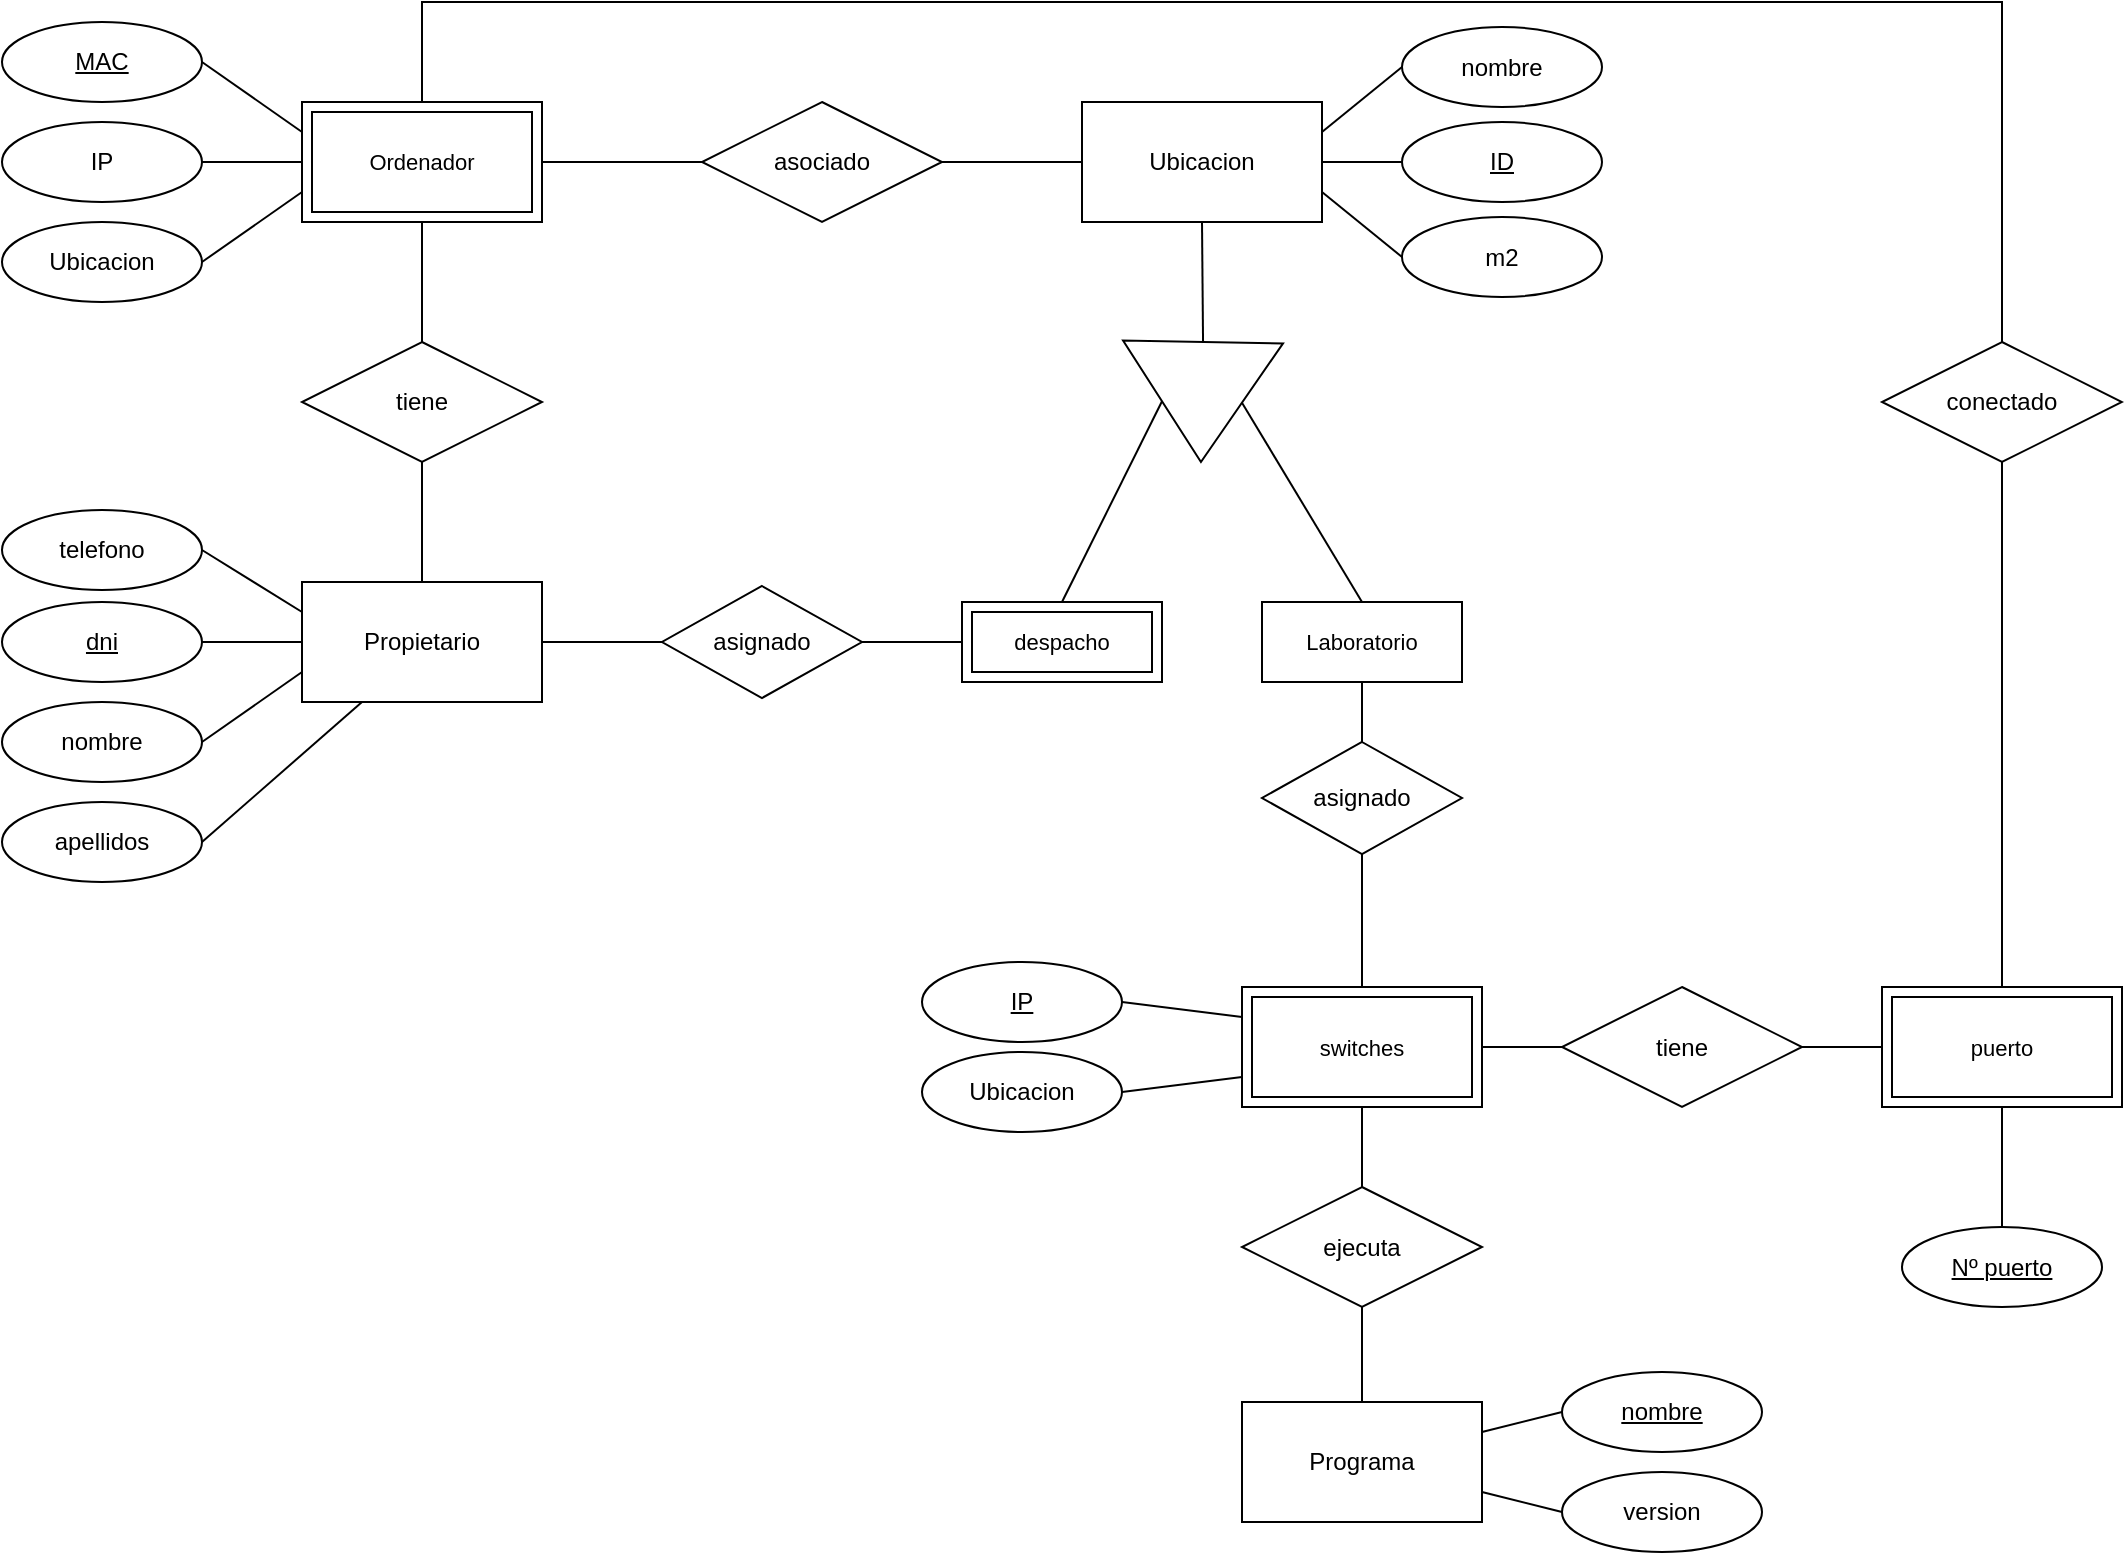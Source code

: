<mxfile version="24.7.17">
  <diagram name="Página-1" id="noUkz6k109aQCXmaE0m5">
    <mxGraphModel dx="956" dy="509" grid="1" gridSize="10" guides="1" tooltips="1" connect="1" arrows="1" fold="1" page="1" pageScale="1" pageWidth="1169" pageHeight="827" math="0" shadow="0">
      <root>
        <mxCell id="0" />
        <mxCell id="1" parent="0" />
        <mxCell id="3J6eTheVK9Li7ozeEWp2-38" style="edgeStyle=none;shape=connector;rounded=0;orthogonalLoop=1;jettySize=auto;html=1;exitX=1;exitY=0.5;exitDx=0;exitDy=0;entryX=0;entryY=0.5;entryDx=0;entryDy=0;strokeColor=default;align=center;verticalAlign=middle;fontFamily=Helvetica;fontSize=11;fontColor=default;labelBackgroundColor=default;endArrow=none;endFill=0;" edge="1" parent="1" source="3J6eTheVK9Li7ozeEWp2-2" target="3J6eTheVK9Li7ozeEWp2-8">
          <mxGeometry relative="1" as="geometry" />
        </mxCell>
        <mxCell id="3J6eTheVK9Li7ozeEWp2-2" value="dni" style="ellipse;whiteSpace=wrap;html=1;align=center;fontStyle=4;" vertex="1" parent="1">
          <mxGeometry x="40" y="330" width="100" height="40" as="geometry" />
        </mxCell>
        <mxCell id="3J6eTheVK9Li7ozeEWp2-39" style="edgeStyle=none;shape=connector;rounded=0;orthogonalLoop=1;jettySize=auto;html=1;exitX=1;exitY=0.5;exitDx=0;exitDy=0;entryX=0;entryY=0.75;entryDx=0;entryDy=0;strokeColor=default;align=center;verticalAlign=middle;fontFamily=Helvetica;fontSize=11;fontColor=default;labelBackgroundColor=default;endArrow=none;endFill=0;" edge="1" parent="1" source="3J6eTheVK9Li7ozeEWp2-3" target="3J6eTheVK9Li7ozeEWp2-8">
          <mxGeometry relative="1" as="geometry" />
        </mxCell>
        <mxCell id="3J6eTheVK9Li7ozeEWp2-3" value="nombre" style="ellipse;whiteSpace=wrap;html=1;align=center;" vertex="1" parent="1">
          <mxGeometry x="40" y="380" width="100" height="40" as="geometry" />
        </mxCell>
        <mxCell id="3J6eTheVK9Li7ozeEWp2-10" style="edgeStyle=none;shape=connector;rounded=0;orthogonalLoop=1;jettySize=auto;html=1;exitX=0;exitY=0.5;exitDx=0;exitDy=0;entryX=1;entryY=0.5;entryDx=0;entryDy=0;strokeColor=default;align=center;verticalAlign=middle;fontFamily=Helvetica;fontSize=11;fontColor=default;labelBackgroundColor=default;endArrow=none;endFill=0;" edge="1" parent="1" source="3J6eTheVK9Li7ozeEWp2-4" target="3J6eTheVK9Li7ozeEWp2-5">
          <mxGeometry relative="1" as="geometry" />
        </mxCell>
        <mxCell id="3J6eTheVK9Li7ozeEWp2-53" style="edgeStyle=none;shape=connector;rounded=0;orthogonalLoop=1;jettySize=auto;html=1;exitX=1;exitY=0.5;exitDx=0;exitDy=0;entryX=0;entryY=0.5;entryDx=0;entryDy=0;strokeColor=default;align=center;verticalAlign=middle;fontFamily=Helvetica;fontSize=11;fontColor=default;labelBackgroundColor=default;endArrow=none;endFill=0;" edge="1" parent="1" source="3J6eTheVK9Li7ozeEWp2-4" target="3J6eTheVK9Li7ozeEWp2-52">
          <mxGeometry relative="1" as="geometry" />
        </mxCell>
        <mxCell id="3J6eTheVK9Li7ozeEWp2-4" value="asociado" style="shape=rhombus;perimeter=rhombusPerimeter;whiteSpace=wrap;html=1;align=center;" vertex="1" parent="1">
          <mxGeometry x="390" y="80" width="120" height="60" as="geometry" />
        </mxCell>
        <mxCell id="3J6eTheVK9Li7ozeEWp2-11" style="edgeStyle=none;shape=connector;rounded=0;orthogonalLoop=1;jettySize=auto;html=1;exitX=0.5;exitY=1;exitDx=0;exitDy=0;entryX=0.5;entryY=0;entryDx=0;entryDy=0;strokeColor=default;align=center;verticalAlign=middle;fontFamily=Helvetica;fontSize=11;fontColor=default;labelBackgroundColor=default;endArrow=none;endFill=0;" edge="1" parent="1" source="3J6eTheVK9Li7ozeEWp2-5" target="3J6eTheVK9Li7ozeEWp2-7">
          <mxGeometry relative="1" as="geometry" />
        </mxCell>
        <mxCell id="3J6eTheVK9Li7ozeEWp2-5" value="Ordenador" style="shape=ext;margin=3;double=1;whiteSpace=wrap;html=1;align=center;fontFamily=Helvetica;fontSize=11;fontColor=default;labelBackgroundColor=default;" vertex="1" parent="1">
          <mxGeometry x="190" y="80" width="120" height="60" as="geometry" />
        </mxCell>
        <mxCell id="3J6eTheVK9Li7ozeEWp2-32" style="edgeStyle=none;shape=connector;rounded=0;orthogonalLoop=1;jettySize=auto;html=1;exitX=0.5;exitY=1;exitDx=0;exitDy=0;entryX=0.5;entryY=0;entryDx=0;entryDy=0;strokeColor=default;align=center;verticalAlign=middle;fontFamily=Helvetica;fontSize=11;fontColor=default;labelBackgroundColor=default;endArrow=none;endFill=0;" edge="1" parent="1" source="3J6eTheVK9Li7ozeEWp2-6" target="3J6eTheVK9Li7ozeEWp2-31">
          <mxGeometry relative="1" as="geometry" />
        </mxCell>
        <mxCell id="3J6eTheVK9Li7ozeEWp2-6" value="switches" style="shape=ext;margin=3;double=1;whiteSpace=wrap;html=1;align=center;fontFamily=Helvetica;fontSize=11;fontColor=default;labelBackgroundColor=default;" vertex="1" parent="1">
          <mxGeometry x="660" y="522.5" width="120" height="60" as="geometry" />
        </mxCell>
        <mxCell id="3J6eTheVK9Li7ozeEWp2-12" style="edgeStyle=none;shape=connector;rounded=0;orthogonalLoop=1;jettySize=auto;html=1;exitX=0.5;exitY=1;exitDx=0;exitDy=0;strokeColor=default;align=center;verticalAlign=middle;fontFamily=Helvetica;fontSize=11;fontColor=default;labelBackgroundColor=default;endArrow=none;endFill=0;" edge="1" parent="1" source="3J6eTheVK9Li7ozeEWp2-7" target="3J6eTheVK9Li7ozeEWp2-8">
          <mxGeometry relative="1" as="geometry" />
        </mxCell>
        <mxCell id="3J6eTheVK9Li7ozeEWp2-7" value="tiene" style="shape=rhombus;perimeter=rhombusPerimeter;whiteSpace=wrap;html=1;align=center;" vertex="1" parent="1">
          <mxGeometry x="190" y="200" width="120" height="60" as="geometry" />
        </mxCell>
        <mxCell id="3J6eTheVK9Li7ozeEWp2-8" value="Propietario" style="rounded=0;whiteSpace=wrap;html=1;" vertex="1" parent="1">
          <mxGeometry x="190" y="320" width="120" height="60" as="geometry" />
        </mxCell>
        <mxCell id="3J6eTheVK9Li7ozeEWp2-35" style="edgeStyle=none;shape=connector;rounded=0;orthogonalLoop=1;jettySize=auto;html=1;exitX=1;exitY=0.5;exitDx=0;exitDy=0;entryX=0;entryY=0.25;entryDx=0;entryDy=0;strokeColor=default;align=center;verticalAlign=middle;fontFamily=Helvetica;fontSize=11;fontColor=default;labelBackgroundColor=default;endArrow=none;endFill=0;" edge="1" parent="1" source="3J6eTheVK9Li7ozeEWp2-13" target="3J6eTheVK9Li7ozeEWp2-5">
          <mxGeometry relative="1" as="geometry" />
        </mxCell>
        <mxCell id="3J6eTheVK9Li7ozeEWp2-13" value="MAC" style="ellipse;whiteSpace=wrap;html=1;align=center;fontStyle=4;" vertex="1" parent="1">
          <mxGeometry x="40" y="40" width="100" height="40" as="geometry" />
        </mxCell>
        <mxCell id="3J6eTheVK9Li7ozeEWp2-21" style="edgeStyle=none;shape=connector;rounded=0;orthogonalLoop=1;jettySize=auto;html=1;exitX=1;exitY=0.5;exitDx=0;exitDy=0;entryX=0;entryY=0.5;entryDx=0;entryDy=0;strokeColor=default;align=center;verticalAlign=middle;fontFamily=Helvetica;fontSize=11;fontColor=default;labelBackgroundColor=default;endArrow=none;endFill=0;" edge="1" parent="1" source="3J6eTheVK9Li7ozeEWp2-14" target="3J6eTheVK9Li7ozeEWp2-5">
          <mxGeometry relative="1" as="geometry" />
        </mxCell>
        <mxCell id="3J6eTheVK9Li7ozeEWp2-14" value="IP" style="ellipse;whiteSpace=wrap;html=1;align=center;" vertex="1" parent="1">
          <mxGeometry x="40" y="90" width="100" height="40" as="geometry" />
        </mxCell>
        <mxCell id="3J6eTheVK9Li7ozeEWp2-26" style="edgeStyle=none;shape=connector;rounded=0;orthogonalLoop=1;jettySize=auto;html=1;exitX=0;exitY=0.5;exitDx=0;exitDy=0;entryX=1;entryY=0.25;entryDx=0;entryDy=0;strokeColor=default;align=center;verticalAlign=middle;fontFamily=Helvetica;fontSize=11;fontColor=default;labelBackgroundColor=default;endArrow=none;endFill=0;" edge="1" parent="1" source="3J6eTheVK9Li7ozeEWp2-15" target="3J6eTheVK9Li7ozeEWp2-24">
          <mxGeometry relative="1" as="geometry" />
        </mxCell>
        <mxCell id="3J6eTheVK9Li7ozeEWp2-15" value="nombre" style="ellipse;whiteSpace=wrap;html=1;align=center;fontStyle=4;" vertex="1" parent="1">
          <mxGeometry x="820" y="715" width="100" height="40" as="geometry" />
        </mxCell>
        <mxCell id="3J6eTheVK9Li7ozeEWp2-16" value="version" style="ellipse;whiteSpace=wrap;html=1;align=center;" vertex="1" parent="1">
          <mxGeometry x="820" y="765" width="100" height="40" as="geometry" />
        </mxCell>
        <mxCell id="3J6eTheVK9Li7ozeEWp2-40" style="edgeStyle=none;shape=connector;rounded=0;orthogonalLoop=1;jettySize=auto;html=1;exitX=1;exitY=0.5;exitDx=0;exitDy=0;entryX=0.25;entryY=1;entryDx=0;entryDy=0;strokeColor=default;align=center;verticalAlign=middle;fontFamily=Helvetica;fontSize=11;fontColor=default;labelBackgroundColor=default;endArrow=none;endFill=0;" edge="1" parent="1" source="3J6eTheVK9Li7ozeEWp2-17" target="3J6eTheVK9Li7ozeEWp2-8">
          <mxGeometry relative="1" as="geometry" />
        </mxCell>
        <mxCell id="3J6eTheVK9Li7ozeEWp2-17" value="apellidos" style="ellipse;whiteSpace=wrap;html=1;align=center;" vertex="1" parent="1">
          <mxGeometry x="40" y="430" width="100" height="40" as="geometry" />
        </mxCell>
        <mxCell id="3J6eTheVK9Li7ozeEWp2-37" style="edgeStyle=none;shape=connector;rounded=0;orthogonalLoop=1;jettySize=auto;html=1;exitX=1;exitY=0.5;exitDx=0;exitDy=0;entryX=0;entryY=0.25;entryDx=0;entryDy=0;strokeColor=default;align=center;verticalAlign=middle;fontFamily=Helvetica;fontSize=11;fontColor=default;labelBackgroundColor=default;endArrow=none;endFill=0;" edge="1" parent="1" source="3J6eTheVK9Li7ozeEWp2-18" target="3J6eTheVK9Li7ozeEWp2-8">
          <mxGeometry relative="1" as="geometry" />
        </mxCell>
        <mxCell id="3J6eTheVK9Li7ozeEWp2-18" value="telefono" style="ellipse;whiteSpace=wrap;html=1;align=center;" vertex="1" parent="1">
          <mxGeometry x="40" y="284" width="100" height="40" as="geometry" />
        </mxCell>
        <mxCell id="3J6eTheVK9Li7ozeEWp2-34" style="edgeStyle=none;shape=connector;rounded=0;orthogonalLoop=1;jettySize=auto;html=1;exitX=1;exitY=0.5;exitDx=0;exitDy=0;entryX=0;entryY=0.75;entryDx=0;entryDy=0;strokeColor=default;align=center;verticalAlign=middle;fontFamily=Helvetica;fontSize=11;fontColor=default;labelBackgroundColor=default;endArrow=none;endFill=0;" edge="1" parent="1" source="3J6eTheVK9Li7ozeEWp2-20" target="3J6eTheVK9Li7ozeEWp2-5">
          <mxGeometry relative="1" as="geometry" />
        </mxCell>
        <mxCell id="3J6eTheVK9Li7ozeEWp2-20" value="Ubicacion" style="ellipse;whiteSpace=wrap;html=1;align=center;" vertex="1" parent="1">
          <mxGeometry x="40" y="140" width="100" height="40" as="geometry" />
        </mxCell>
        <mxCell id="3J6eTheVK9Li7ozeEWp2-75" style="edgeStyle=none;shape=connector;rounded=0;orthogonalLoop=1;jettySize=auto;html=1;exitX=1;exitY=0.5;exitDx=0;exitDy=0;entryX=0;entryY=0.25;entryDx=0;entryDy=0;strokeColor=default;align=center;verticalAlign=middle;fontFamily=Helvetica;fontSize=11;fontColor=default;labelBackgroundColor=default;endArrow=none;endFill=0;" edge="1" parent="1" source="3J6eTheVK9Li7ozeEWp2-22" target="3J6eTheVK9Li7ozeEWp2-6">
          <mxGeometry relative="1" as="geometry" />
        </mxCell>
        <mxCell id="3J6eTheVK9Li7ozeEWp2-22" value="&lt;u&gt;IP&lt;/u&gt;" style="ellipse;whiteSpace=wrap;html=1;align=center;" vertex="1" parent="1">
          <mxGeometry x="500" y="510" width="100" height="40" as="geometry" />
        </mxCell>
        <mxCell id="3J6eTheVK9Li7ozeEWp2-76" style="edgeStyle=none;shape=connector;rounded=0;orthogonalLoop=1;jettySize=auto;html=1;exitX=1;exitY=0.5;exitDx=0;exitDy=0;entryX=0;entryY=0.75;entryDx=0;entryDy=0;strokeColor=default;align=center;verticalAlign=middle;fontFamily=Helvetica;fontSize=11;fontColor=default;labelBackgroundColor=default;endArrow=none;endFill=0;" edge="1" parent="1" source="3J6eTheVK9Li7ozeEWp2-23" target="3J6eTheVK9Li7ozeEWp2-6">
          <mxGeometry relative="1" as="geometry" />
        </mxCell>
        <mxCell id="3J6eTheVK9Li7ozeEWp2-23" value="Ubicacion" style="ellipse;whiteSpace=wrap;html=1;align=center;" vertex="1" parent="1">
          <mxGeometry x="500" y="555" width="100" height="40" as="geometry" />
        </mxCell>
        <mxCell id="3J6eTheVK9Li7ozeEWp2-24" value="Programa" style="rounded=0;whiteSpace=wrap;html=1;" vertex="1" parent="1">
          <mxGeometry x="660" y="730" width="120" height="60" as="geometry" />
        </mxCell>
        <mxCell id="3J6eTheVK9Li7ozeEWp2-27" style="edgeStyle=none;shape=connector;rounded=0;orthogonalLoop=1;jettySize=auto;html=1;exitX=0;exitY=0.5;exitDx=0;exitDy=0;strokeColor=default;align=center;verticalAlign=middle;fontFamily=Helvetica;fontSize=11;fontColor=default;labelBackgroundColor=default;endArrow=none;endFill=0;entryX=1;entryY=0.75;entryDx=0;entryDy=0;" edge="1" parent="1" source="3J6eTheVK9Li7ozeEWp2-16" target="3J6eTheVK9Li7ozeEWp2-24">
          <mxGeometry relative="1" as="geometry">
            <mxPoint x="800" y="810" as="targetPoint" />
          </mxGeometry>
        </mxCell>
        <mxCell id="3J6eTheVK9Li7ozeEWp2-33" style="edgeStyle=none;shape=connector;rounded=0;orthogonalLoop=1;jettySize=auto;html=1;exitX=0.5;exitY=1;exitDx=0;exitDy=0;entryX=0.5;entryY=0;entryDx=0;entryDy=0;strokeColor=default;align=center;verticalAlign=middle;fontFamily=Helvetica;fontSize=11;fontColor=default;labelBackgroundColor=default;endArrow=none;endFill=0;" edge="1" parent="1" source="3J6eTheVK9Li7ozeEWp2-31" target="3J6eTheVK9Li7ozeEWp2-24">
          <mxGeometry relative="1" as="geometry" />
        </mxCell>
        <mxCell id="3J6eTheVK9Li7ozeEWp2-31" value="ejecuta" style="shape=rhombus;perimeter=rhombusPerimeter;whiteSpace=wrap;html=1;align=center;" vertex="1" parent="1">
          <mxGeometry x="660" y="622.5" width="120" height="60" as="geometry" />
        </mxCell>
        <mxCell id="3J6eTheVK9Li7ozeEWp2-51" style="edgeStyle=none;shape=connector;rounded=0;orthogonalLoop=1;jettySize=auto;html=1;exitX=0.5;exitY=1;exitDx=0;exitDy=0;strokeColor=default;align=center;verticalAlign=middle;fontFamily=Helvetica;fontSize=11;fontColor=default;labelBackgroundColor=default;endArrow=none;endFill=0;" edge="1" parent="1" source="3J6eTheVK9Li7ozeEWp2-42" target="3J6eTheVK9Li7ozeEWp2-44">
          <mxGeometry relative="1" as="geometry" />
        </mxCell>
        <mxCell id="3J6eTheVK9Li7ozeEWp2-42" value="Nº puerto" style="ellipse;whiteSpace=wrap;html=1;align=center;fontStyle=4;" vertex="1" parent="1">
          <mxGeometry x="990" y="642.5" width="100" height="40" as="geometry" />
        </mxCell>
        <mxCell id="3J6eTheVK9Li7ozeEWp2-73" style="edgeStyle=orthogonalEdgeStyle;shape=connector;rounded=0;orthogonalLoop=1;jettySize=auto;html=1;exitX=0.5;exitY=0;exitDx=0;exitDy=0;entryX=0.5;entryY=0;entryDx=0;entryDy=0;strokeColor=default;align=center;verticalAlign=middle;fontFamily=Helvetica;fontSize=11;fontColor=default;labelBackgroundColor=default;endArrow=none;endFill=0;" edge="1" parent="1" source="3J6eTheVK9Li7ozeEWp2-77" target="3J6eTheVK9Li7ozeEWp2-5">
          <mxGeometry relative="1" as="geometry">
            <Array as="points">
              <mxPoint x="250" y="30" />
            </Array>
          </mxGeometry>
        </mxCell>
        <mxCell id="3J6eTheVK9Li7ozeEWp2-44" value="puerto" style="shape=ext;margin=3;double=1;whiteSpace=wrap;html=1;align=center;fontFamily=Helvetica;fontSize=11;fontColor=default;labelBackgroundColor=default;" vertex="1" parent="1">
          <mxGeometry x="980" y="522.5" width="120" height="60" as="geometry" />
        </mxCell>
        <mxCell id="3J6eTheVK9Li7ozeEWp2-50" style="edgeStyle=none;shape=connector;rounded=0;orthogonalLoop=1;jettySize=auto;html=1;strokeColor=default;align=center;verticalAlign=middle;fontFamily=Helvetica;fontSize=11;fontColor=default;labelBackgroundColor=default;endArrow=none;endFill=0;" edge="1" parent="1" source="3J6eTheVK9Li7ozeEWp2-47" target="3J6eTheVK9Li7ozeEWp2-44">
          <mxGeometry relative="1" as="geometry" />
        </mxCell>
        <mxCell id="3J6eTheVK9Li7ozeEWp2-47" value="tiene" style="shape=rhombus;perimeter=rhombusPerimeter;whiteSpace=wrap;html=1;align=center;" vertex="1" parent="1">
          <mxGeometry x="820" y="522.5" width="120" height="60" as="geometry" />
        </mxCell>
        <mxCell id="3J6eTheVK9Li7ozeEWp2-59" style="edgeStyle=none;shape=connector;rounded=0;orthogonalLoop=1;jettySize=auto;html=1;exitX=0.5;exitY=1;exitDx=0;exitDy=0;entryX=0;entryY=0.5;entryDx=0;entryDy=0;strokeColor=default;align=center;verticalAlign=middle;fontFamily=Helvetica;fontSize=11;fontColor=default;labelBackgroundColor=default;endArrow=none;endFill=0;" edge="1" parent="1" source="3J6eTheVK9Li7ozeEWp2-52" target="3J6eTheVK9Li7ozeEWp2-54">
          <mxGeometry relative="1" as="geometry" />
        </mxCell>
        <mxCell id="3J6eTheVK9Li7ozeEWp2-52" value="Ubicacion" style="rounded=0;whiteSpace=wrap;html=1;" vertex="1" parent="1">
          <mxGeometry x="580" y="80" width="120" height="60" as="geometry" />
        </mxCell>
        <mxCell id="3J6eTheVK9Li7ozeEWp2-57" style="edgeStyle=none;shape=connector;rounded=0;orthogonalLoop=1;jettySize=auto;html=1;exitX=0.5;exitY=1;exitDx=0;exitDy=0;entryX=0.5;entryY=0;entryDx=0;entryDy=0;strokeColor=default;align=center;verticalAlign=middle;fontFamily=Helvetica;fontSize=11;fontColor=default;labelBackgroundColor=default;endArrow=none;endFill=0;" edge="1" parent="1" source="3J6eTheVK9Li7ozeEWp2-54" target="3J6eTheVK9Li7ozeEWp2-55">
          <mxGeometry relative="1" as="geometry" />
        </mxCell>
        <mxCell id="3J6eTheVK9Li7ozeEWp2-58" style="edgeStyle=none;shape=connector;rounded=0;orthogonalLoop=1;jettySize=auto;html=1;exitX=0.5;exitY=0;exitDx=0;exitDy=0;entryX=0.5;entryY=0;entryDx=0;entryDy=0;strokeColor=default;align=center;verticalAlign=middle;fontFamily=Helvetica;fontSize=11;fontColor=default;labelBackgroundColor=default;endArrow=none;endFill=0;" edge="1" parent="1" source="3J6eTheVK9Li7ozeEWp2-54" target="3J6eTheVK9Li7ozeEWp2-56">
          <mxGeometry relative="1" as="geometry" />
        </mxCell>
        <mxCell id="3J6eTheVK9Li7ozeEWp2-54" value="" style="triangle;whiteSpace=wrap;html=1;fontFamily=Helvetica;fontSize=11;fontColor=default;labelBackgroundColor=default;rotation=91;" vertex="1" parent="1">
          <mxGeometry x="610" y="190" width="60" height="80" as="geometry" />
        </mxCell>
        <mxCell id="3J6eTheVK9Li7ozeEWp2-61" style="edgeStyle=none;shape=connector;rounded=0;orthogonalLoop=1;jettySize=auto;html=1;exitX=0;exitY=0.5;exitDx=0;exitDy=0;entryX=1;entryY=0.5;entryDx=0;entryDy=0;strokeColor=default;align=center;verticalAlign=middle;fontFamily=Helvetica;fontSize=11;fontColor=default;labelBackgroundColor=default;endArrow=none;endFill=0;" edge="1" parent="1" source="3J6eTheVK9Li7ozeEWp2-55" target="3J6eTheVK9Li7ozeEWp2-60">
          <mxGeometry relative="1" as="geometry" />
        </mxCell>
        <mxCell id="3J6eTheVK9Li7ozeEWp2-55" value="despacho" style="shape=ext;margin=3;double=1;whiteSpace=wrap;html=1;align=center;fontFamily=Helvetica;fontSize=11;fontColor=default;labelBackgroundColor=default;" vertex="1" parent="1">
          <mxGeometry x="520" y="330" width="100" height="40" as="geometry" />
        </mxCell>
        <mxCell id="3J6eTheVK9Li7ozeEWp2-70" style="edgeStyle=none;shape=connector;rounded=0;orthogonalLoop=1;jettySize=auto;html=1;exitX=0.5;exitY=1;exitDx=0;exitDy=0;strokeColor=default;align=center;verticalAlign=middle;fontFamily=Helvetica;fontSize=11;fontColor=default;labelBackgroundColor=default;endArrow=none;endFill=0;" edge="1" parent="1" source="3J6eTheVK9Li7ozeEWp2-56" target="3J6eTheVK9Li7ozeEWp2-69">
          <mxGeometry relative="1" as="geometry" />
        </mxCell>
        <mxCell id="3J6eTheVK9Li7ozeEWp2-56" value="Laboratorio" style="whiteSpace=wrap;html=1;align=center;fontFamily=Helvetica;fontSize=11;fontColor=default;labelBackgroundColor=default;" vertex="1" parent="1">
          <mxGeometry x="670" y="330" width="100" height="40" as="geometry" />
        </mxCell>
        <mxCell id="3J6eTheVK9Li7ozeEWp2-62" style="edgeStyle=none;shape=connector;rounded=0;orthogonalLoop=1;jettySize=auto;html=1;exitX=0;exitY=0.5;exitDx=0;exitDy=0;entryX=1;entryY=0.5;entryDx=0;entryDy=0;strokeColor=default;align=center;verticalAlign=middle;fontFamily=Helvetica;fontSize=11;fontColor=default;labelBackgroundColor=default;endArrow=none;endFill=0;" edge="1" parent="1" source="3J6eTheVK9Li7ozeEWp2-60" target="3J6eTheVK9Li7ozeEWp2-8">
          <mxGeometry relative="1" as="geometry" />
        </mxCell>
        <mxCell id="3J6eTheVK9Li7ozeEWp2-60" value="asignado" style="shape=rhombus;perimeter=rhombusPerimeter;whiteSpace=wrap;html=1;align=center;" vertex="1" parent="1">
          <mxGeometry x="370" y="322" width="100" height="56" as="geometry" />
        </mxCell>
        <mxCell id="3J6eTheVK9Li7ozeEWp2-67" style="edgeStyle=none;shape=connector;rounded=0;orthogonalLoop=1;jettySize=auto;html=1;exitX=0;exitY=0.5;exitDx=0;exitDy=0;entryX=1;entryY=0.5;entryDx=0;entryDy=0;strokeColor=default;align=center;verticalAlign=middle;fontFamily=Helvetica;fontSize=11;fontColor=default;labelBackgroundColor=default;endArrow=none;endFill=0;" edge="1" parent="1" source="3J6eTheVK9Li7ozeEWp2-63" target="3J6eTheVK9Li7ozeEWp2-52">
          <mxGeometry relative="1" as="geometry" />
        </mxCell>
        <mxCell id="3J6eTheVK9Li7ozeEWp2-63" value="&lt;u&gt;ID&lt;/u&gt;" style="ellipse;whiteSpace=wrap;html=1;align=center;" vertex="1" parent="1">
          <mxGeometry x="740" y="90" width="100" height="40" as="geometry" />
        </mxCell>
        <mxCell id="3J6eTheVK9Li7ozeEWp2-66" style="edgeStyle=none;shape=connector;rounded=0;orthogonalLoop=1;jettySize=auto;html=1;exitX=0;exitY=0.5;exitDx=0;exitDy=0;entryX=1;entryY=0.25;entryDx=0;entryDy=0;strokeColor=default;align=center;verticalAlign=middle;fontFamily=Helvetica;fontSize=11;fontColor=default;labelBackgroundColor=default;endArrow=none;endFill=0;" edge="1" parent="1" source="3J6eTheVK9Li7ozeEWp2-64" target="3J6eTheVK9Li7ozeEWp2-52">
          <mxGeometry relative="1" as="geometry" />
        </mxCell>
        <mxCell id="3J6eTheVK9Li7ozeEWp2-64" value="nombre" style="ellipse;whiteSpace=wrap;html=1;align=center;" vertex="1" parent="1">
          <mxGeometry x="740" y="42.5" width="100" height="40" as="geometry" />
        </mxCell>
        <mxCell id="3J6eTheVK9Li7ozeEWp2-68" style="edgeStyle=none;shape=connector;rounded=0;orthogonalLoop=1;jettySize=auto;html=1;exitX=0;exitY=0.5;exitDx=0;exitDy=0;entryX=1;entryY=0.75;entryDx=0;entryDy=0;strokeColor=default;align=center;verticalAlign=middle;fontFamily=Helvetica;fontSize=11;fontColor=default;labelBackgroundColor=default;endArrow=none;endFill=0;" edge="1" parent="1" source="3J6eTheVK9Li7ozeEWp2-65" target="3J6eTheVK9Li7ozeEWp2-52">
          <mxGeometry relative="1" as="geometry" />
        </mxCell>
        <mxCell id="3J6eTheVK9Li7ozeEWp2-65" value="m2" style="ellipse;whiteSpace=wrap;html=1;align=center;" vertex="1" parent="1">
          <mxGeometry x="740" y="137.5" width="100" height="40" as="geometry" />
        </mxCell>
        <mxCell id="3J6eTheVK9Li7ozeEWp2-71" style="edgeStyle=none;shape=connector;rounded=0;orthogonalLoop=1;jettySize=auto;html=1;exitX=0.5;exitY=1;exitDx=0;exitDy=0;strokeColor=default;align=center;verticalAlign=middle;fontFamily=Helvetica;fontSize=11;fontColor=default;labelBackgroundColor=default;endArrow=none;endFill=0;" edge="1" parent="1" source="3J6eTheVK9Li7ozeEWp2-69" target="3J6eTheVK9Li7ozeEWp2-6">
          <mxGeometry relative="1" as="geometry" />
        </mxCell>
        <mxCell id="3J6eTheVK9Li7ozeEWp2-69" value="asignado" style="shape=rhombus;perimeter=rhombusPerimeter;whiteSpace=wrap;html=1;align=center;" vertex="1" parent="1">
          <mxGeometry x="670" y="400" width="100" height="56" as="geometry" />
        </mxCell>
        <mxCell id="3J6eTheVK9Li7ozeEWp2-74" style="edgeStyle=none;shape=connector;rounded=0;orthogonalLoop=1;jettySize=auto;html=1;exitX=1;exitY=0.5;exitDx=0;exitDy=0;strokeColor=default;align=center;verticalAlign=middle;fontFamily=Helvetica;fontSize=11;fontColor=default;labelBackgroundColor=default;endArrow=none;endFill=0;" edge="1" parent="1" source="3J6eTheVK9Li7ozeEWp2-6">
          <mxGeometry relative="1" as="geometry">
            <mxPoint x="820" y="552.5" as="targetPoint" />
          </mxGeometry>
        </mxCell>
        <mxCell id="3J6eTheVK9Li7ozeEWp2-78" value="" style="edgeStyle=orthogonalEdgeStyle;shape=connector;rounded=0;orthogonalLoop=1;jettySize=auto;html=1;exitX=0.5;exitY=0;exitDx=0;exitDy=0;entryX=0.5;entryY=1;entryDx=0;entryDy=0;strokeColor=default;align=center;verticalAlign=middle;fontFamily=Helvetica;fontSize=11;fontColor=default;labelBackgroundColor=default;endArrow=none;endFill=0;" edge="1" parent="1" source="3J6eTheVK9Li7ozeEWp2-44" target="3J6eTheVK9Li7ozeEWp2-77">
          <mxGeometry relative="1" as="geometry">
            <mxPoint x="1040" y="480" as="sourcePoint" />
            <mxPoint x="250" y="80" as="targetPoint" />
            <Array as="points">
              <mxPoint x="1040" y="230" />
              <mxPoint x="1040" y="230" />
            </Array>
          </mxGeometry>
        </mxCell>
        <mxCell id="3J6eTheVK9Li7ozeEWp2-77" value="conectado" style="shape=rhombus;perimeter=rhombusPerimeter;whiteSpace=wrap;html=1;align=center;" vertex="1" parent="1">
          <mxGeometry x="980" y="200" width="120" height="60" as="geometry" />
        </mxCell>
      </root>
    </mxGraphModel>
  </diagram>
</mxfile>
